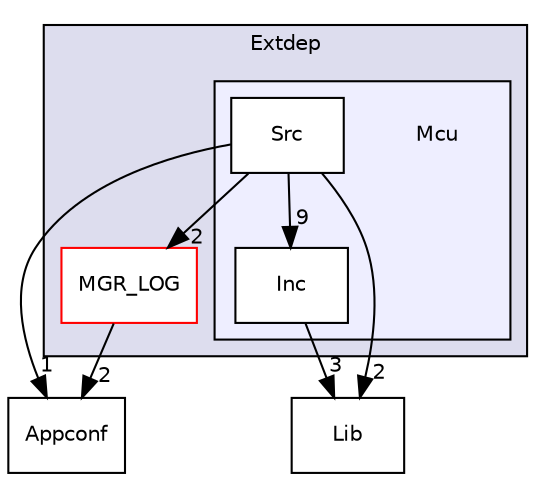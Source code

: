digraph "Kineis/Extdep/Mcu" {
  compound=true
  node [ fontsize="10", fontname="Helvetica"];
  edge [ labelfontsize="10", labelfontname="Helvetica"];
  subgraph clusterdir_e4bcde167f88f305238965282a0ab06e {
    graph [ bgcolor="#ddddee", pencolor="black", label="Extdep" fontname="Helvetica", fontsize="10", URL="dir_e4bcde167f88f305238965282a0ab06e.html"]
  dir_603c3abc85dcd5ce81fff229f71c4fb7 [shape=box label="MGR_LOG" fillcolor="white" style="filled" color="red" URL="dir_603c3abc85dcd5ce81fff229f71c4fb7.html"];
  subgraph clusterdir_aca22906c4dbdf8e38c05a61c7a67a25 {
    graph [ bgcolor="#eeeeff", pencolor="black", label="" URL="dir_aca22906c4dbdf8e38c05a61c7a67a25.html"];
    dir_aca22906c4dbdf8e38c05a61c7a67a25 [shape=plaintext label="Mcu"];
  dir_496cf9278821991a8caa0ed467f49753 [shape=box label="Inc" fillcolor="white" style="filled" URL="dir_496cf9278821991a8caa0ed467f49753.html"];
  dir_089d8fe640958b1df7ad1ed896db5d73 [shape=box label="Src" fillcolor="white" style="filled" URL="dir_089d8fe640958b1df7ad1ed896db5d73.html"];
  }
  }
  dir_8bac7462668d86a984d2ee5977e3cf6a [shape=box label="Lib" URL="dir_8bac7462668d86a984d2ee5977e3cf6a.html"];
  dir_68ffa5ca8ccfa6448bd0595e797999e4 [shape=box label="Appconf" URL="dir_68ffa5ca8ccfa6448bd0595e797999e4.html"];
  dir_603c3abc85dcd5ce81fff229f71c4fb7->dir_68ffa5ca8ccfa6448bd0595e797999e4 [headlabel="2", labeldistance=1.5 headhref="dir_000032_000026.html"];
  dir_496cf9278821991a8caa0ed467f49753->dir_8bac7462668d86a984d2ee5977e3cf6a [headlabel="3", labeldistance=1.5 headhref="dir_000030_000035.html"];
  dir_089d8fe640958b1df7ad1ed896db5d73->dir_496cf9278821991a8caa0ed467f49753 [headlabel="9", labeldistance=1.5 headhref="dir_000031_000030.html"];
  dir_089d8fe640958b1df7ad1ed896db5d73->dir_603c3abc85dcd5ce81fff229f71c4fb7 [headlabel="2", labeldistance=1.5 headhref="dir_000031_000032.html"];
  dir_089d8fe640958b1df7ad1ed896db5d73->dir_68ffa5ca8ccfa6448bd0595e797999e4 [headlabel="1", labeldistance=1.5 headhref="dir_000031_000026.html"];
  dir_089d8fe640958b1df7ad1ed896db5d73->dir_8bac7462668d86a984d2ee5977e3cf6a [headlabel="2", labeldistance=1.5 headhref="dir_000031_000035.html"];
}
